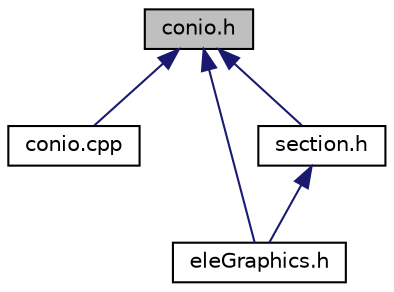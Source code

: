 digraph "conio.h"
{
  edge [fontname="Helvetica",fontsize="10",labelfontname="Helvetica",labelfontsize="10"];
  node [fontname="Helvetica",fontsize="10",shape=record];
  Node1 [label="conio.h",height=0.2,width=0.4,color="black", fillcolor="grey75", style="filled", fontcolor="black"];
  Node1 -> Node2 [dir="back",color="midnightblue",fontsize="10",style="solid",fontname="Helvetica"];
  Node2 [label="conio.cpp",height=0.2,width=0.4,color="black", fillcolor="white", style="filled",URL="$conio_8cpp.html",tooltip="conio implements a partial clone of Borland&#39;s console I/O. "];
  Node1 -> Node3 [dir="back",color="midnightblue",fontsize="10",style="solid",fontname="Helvetica"];
  Node3 [label="eleGraphics.h",height=0.2,width=0.4,color="black", fillcolor="white", style="filled",URL="$eleGraphics_8h_source.html"];
  Node1 -> Node4 [dir="back",color="midnightblue",fontsize="10",style="solid",fontname="Helvetica"];
  Node4 [label="section.h",height=0.2,width=0.4,color="black", fillcolor="white", style="filled",URL="$section_8h_source.html"];
  Node4 -> Node3 [dir="back",color="midnightblue",fontsize="10",style="solid",fontname="Helvetica"];
}
